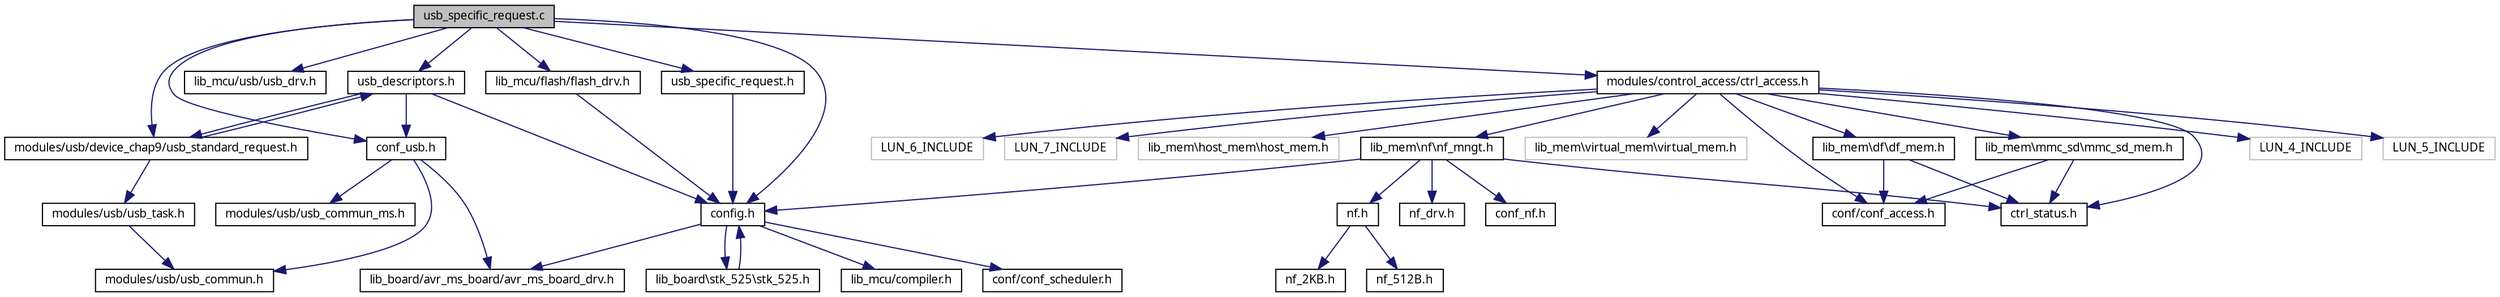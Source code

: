digraph G
{
  edge [fontname="FreeSans.ttf",fontsize=10,labelfontname="FreeSans.ttf",labelfontsize=10];
  node [fontname="FreeSans.ttf",fontsize=10,shape=record];
  Node1 [label="usb_specific_request.c",height=0.2,width=0.4,color="black", fillcolor="grey75", style="filled" fontcolor="black"];
  Node1 -> Node2 [color="midnightblue",fontsize=10,style="solid",fontname="FreeSans.ttf"];
  Node2 [label="config.h",height=0.2,width=0.4,color="black", fillcolor="white", style="filled",URL="$a00039.html"];
  Node2 -> Node3 [color="midnightblue",fontsize=10,style="solid",fontname="FreeSans.ttf"];
  Node3 [label="lib_mcu/compiler.h",height=0.2,width=0.4,color="black", fillcolor="white", style="filled",URL="$a00032.html"];
  Node2 -> Node4 [color="midnightblue",fontsize=10,style="solid",fontname="FreeSans.ttf"];
  Node4 [label="conf/conf_scheduler.h",height=0.2,width=0.4,color="black", fillcolor="white", style="filled",URL="$a00036.html"];
  Node2 -> Node5 [color="midnightblue",fontsize=10,style="solid",fontname="FreeSans.ttf"];
  Node5 [label="lib_board\\stk_525\\stk_525.h",height=0.2,width=0.4,color="black", fillcolor="white", style="filled",URL="$a00073.html"];
  Node5 -> Node2 [color="midnightblue",fontsize=10,style="solid",fontname="FreeSans.ttf"];
  Node2 -> Node6 [color="midnightblue",fontsize=10,style="solid",fontname="FreeSans.ttf"];
  Node6 [label="lib_board/avr_ms_board/avr_ms_board_drv.h",height=0.2,width=0.4,color="black", fillcolor="white", style="filled",URL="$a00029.html"];
  Node1 -> Node7 [color="midnightblue",fontsize=10,style="solid",fontname="FreeSans.ttf"];
  Node7 [label="conf_usb.h",height=0.2,width=0.4,color="black", fillcolor="white", style="filled",URL="$a00038.html"];
  Node7 -> Node8 [color="midnightblue",fontsize=10,style="solid",fontname="FreeSans.ttf"];
  Node8 [label="modules/usb/usb_commun.h",height=0.2,width=0.4,color="black", fillcolor="white", style="filled",URL="$a00080.html"];
  Node7 -> Node9 [color="midnightblue",fontsize=10,style="solid",fontname="FreeSans.ttf"];
  Node9 [label="modules/usb/usb_commun_ms.h",height=0.2,width=0.4,color="black", fillcolor="white", style="filled",URL="$a00081.html"];
  Node7 -> Node6 [color="midnightblue",fontsize=10,style="solid",fontname="FreeSans.ttf"];
  Node1 -> Node10 [color="midnightblue",fontsize=10,style="solid",fontname="FreeSans.ttf"];
  Node10 [label="lib_mcu/usb/usb_drv.h",height=0.2,width=0.4,color="black", fillcolor="white", style="filled",URL="$a00087.html"];
  Node1 -> Node11 [color="midnightblue",fontsize=10,style="solid",fontname="FreeSans.ttf"];
  Node11 [label="usb_descriptors.h",height=0.2,width=0.4,color="black", fillcolor="white", style="filled",URL="$a00083.html"];
  Node11 -> Node2 [color="midnightblue",fontsize=10,style="solid",fontname="FreeSans.ttf"];
  Node11 -> Node12 [color="midnightblue",fontsize=10,style="solid",fontname="FreeSans.ttf"];
  Node12 [label="modules/usb/device_chap9/usb_standard_request.h",height=0.2,width=0.4,color="black", fillcolor="white", style="filled",URL="$a00091.html"];
  Node12 -> Node13 [color="midnightblue",fontsize=10,style="solid",fontname="FreeSans.ttf"];
  Node13 [label="modules/usb/usb_task.h",height=0.2,width=0.4,color="black", fillcolor="white", style="filled",URL="$a00093.html"];
  Node13 -> Node8 [color="midnightblue",fontsize=10,style="solid",fontname="FreeSans.ttf"];
  Node12 -> Node11 [color="midnightblue",fontsize=10,style="solid",fontname="FreeSans.ttf"];
  Node11 -> Node7 [color="midnightblue",fontsize=10,style="solid",fontname="FreeSans.ttf"];
  Node1 -> Node12 [color="midnightblue",fontsize=10,style="solid",fontname="FreeSans.ttf"];
  Node1 -> Node14 [color="midnightblue",fontsize=10,style="solid",fontname="FreeSans.ttf"];
  Node14 [label="usb_specific_request.h",height=0.2,width=0.4,color="black", fillcolor="white", style="filled",URL="$a00089.html"];
  Node14 -> Node2 [color="midnightblue",fontsize=10,style="solid",fontname="FreeSans.ttf"];
  Node1 -> Node15 [color="midnightblue",fontsize=10,style="solid",fontname="FreeSans.ttf"];
  Node15 [label="modules/control_access/ctrl_access.h",height=0.2,width=0.4,color="black", fillcolor="white", style="filled",URL="$a00041.html"];
  Node15 -> Node16 [color="midnightblue",fontsize=10,style="solid",fontname="FreeSans.ttf"];
  Node16 [label="conf/conf_access.h",height=0.2,width=0.4,color="black", fillcolor="white", style="filled",URL="$a00033.html"];
  Node15 -> Node17 [color="midnightblue",fontsize=10,style="solid",fontname="FreeSans.ttf"];
  Node17 [label="ctrl_status.h",height=0.2,width=0.4,color="black", fillcolor="white", style="filled",URL="$a00042.html"];
  Node15 -> Node18 [color="midnightblue",fontsize=10,style="solid",fontname="FreeSans.ttf"];
  Node18 [label="lib_mem\\virtual_mem\\virtual_mem.h",height=0.2,width=0.4,color="grey75", fillcolor="white", style="filled"];
  Node15 -> Node19 [color="midnightblue",fontsize=10,style="solid",fontname="FreeSans.ttf"];
  Node19 [label="lib_mem\\nf\\nf_mngt.h",height=0.2,width=0.4,color="black", fillcolor="white", style="filled",URL="$a00063.html"];
  Node19 -> Node2 [color="midnightblue",fontsize=10,style="solid",fontname="FreeSans.ttf"];
  Node19 -> Node20 [color="midnightblue",fontsize=10,style="solid",fontname="FreeSans.ttf"];
  Node20 [label="conf_nf.h",height=0.2,width=0.4,color="black", fillcolor="white", style="filled",URL="$a00035.html"];
  Node19 -> Node21 [color="midnightblue",fontsize=10,style="solid",fontname="FreeSans.ttf"];
  Node21 [label="nf.h",height=0.2,width=0.4,color="black", fillcolor="white", style="filled",URL="$a00057.html"];
  Node21 -> Node22 [color="midnightblue",fontsize=10,style="solid",fontname="FreeSans.ttf"];
  Node22 [label="nf_512B.h",height=0.2,width=0.4,color="black", fillcolor="white", style="filled",URL="$a00059.html"];
  Node21 -> Node23 [color="midnightblue",fontsize=10,style="solid",fontname="FreeSans.ttf"];
  Node23 [label="nf_2KB.h",height=0.2,width=0.4,color="black", fillcolor="white", style="filled",URL="$a00058.html"];
  Node19 -> Node17 [color="midnightblue",fontsize=10,style="solid",fontname="FreeSans.ttf"];
  Node19 -> Node24 [color="midnightblue",fontsize=10,style="solid",fontname="FreeSans.ttf"];
  Node24 [label="nf_drv.h",height=0.2,width=0.4,color="black", fillcolor="white", style="filled",URL="$a00061.html"];
  Node15 -> Node25 [color="midnightblue",fontsize=10,style="solid",fontname="FreeSans.ttf"];
  Node25 [label="lib_mem\\df\\df_mem.h",height=0.2,width=0.4,color="black", fillcolor="white", style="filled",URL="$a00048.html"];
  Node25 -> Node16 [color="midnightblue",fontsize=10,style="solid",fontname="FreeSans.ttf"];
  Node25 -> Node17 [color="midnightblue",fontsize=10,style="solid",fontname="FreeSans.ttf"];
  Node15 -> Node26 [color="midnightblue",fontsize=10,style="solid",fontname="FreeSans.ttf"];
  Node26 [label="lib_mem\\mmc_sd\\mmc_sd_mem.h",height=0.2,width=0.4,color="black", fillcolor="white", style="filled",URL="$a00056.html"];
  Node26 -> Node16 [color="midnightblue",fontsize=10,style="solid",fontname="FreeSans.ttf"];
  Node26 -> Node17 [color="midnightblue",fontsize=10,style="solid",fontname="FreeSans.ttf"];
  Node15 -> Node27 [color="midnightblue",fontsize=10,style="solid",fontname="FreeSans.ttf"];
  Node27 [label="LUN_4_INCLUDE",height=0.2,width=0.4,color="grey75", fillcolor="white", style="filled"];
  Node15 -> Node28 [color="midnightblue",fontsize=10,style="solid",fontname="FreeSans.ttf"];
  Node28 [label="LUN_5_INCLUDE",height=0.2,width=0.4,color="grey75", fillcolor="white", style="filled"];
  Node15 -> Node29 [color="midnightblue",fontsize=10,style="solid",fontname="FreeSans.ttf"];
  Node29 [label="LUN_6_INCLUDE",height=0.2,width=0.4,color="grey75", fillcolor="white", style="filled"];
  Node15 -> Node30 [color="midnightblue",fontsize=10,style="solid",fontname="FreeSans.ttf"];
  Node30 [label="LUN_7_INCLUDE",height=0.2,width=0.4,color="grey75", fillcolor="white", style="filled"];
  Node15 -> Node31 [color="midnightblue",fontsize=10,style="solid",fontname="FreeSans.ttf"];
  Node31 [label="lib_mem\\host_mem\\host_mem.h",height=0.2,width=0.4,color="grey75", fillcolor="white", style="filled"];
  Node1 -> Node32 [color="midnightblue",fontsize=10,style="solid",fontname="FreeSans.ttf"];
  Node32 [label="lib_mcu/flash/flash_drv.h",height=0.2,width=0.4,color="black", fillcolor="white", style="filled",URL="$a00050.html"];
  Node32 -> Node2 [color="midnightblue",fontsize=10,style="solid",fontname="FreeSans.ttf"];
}
